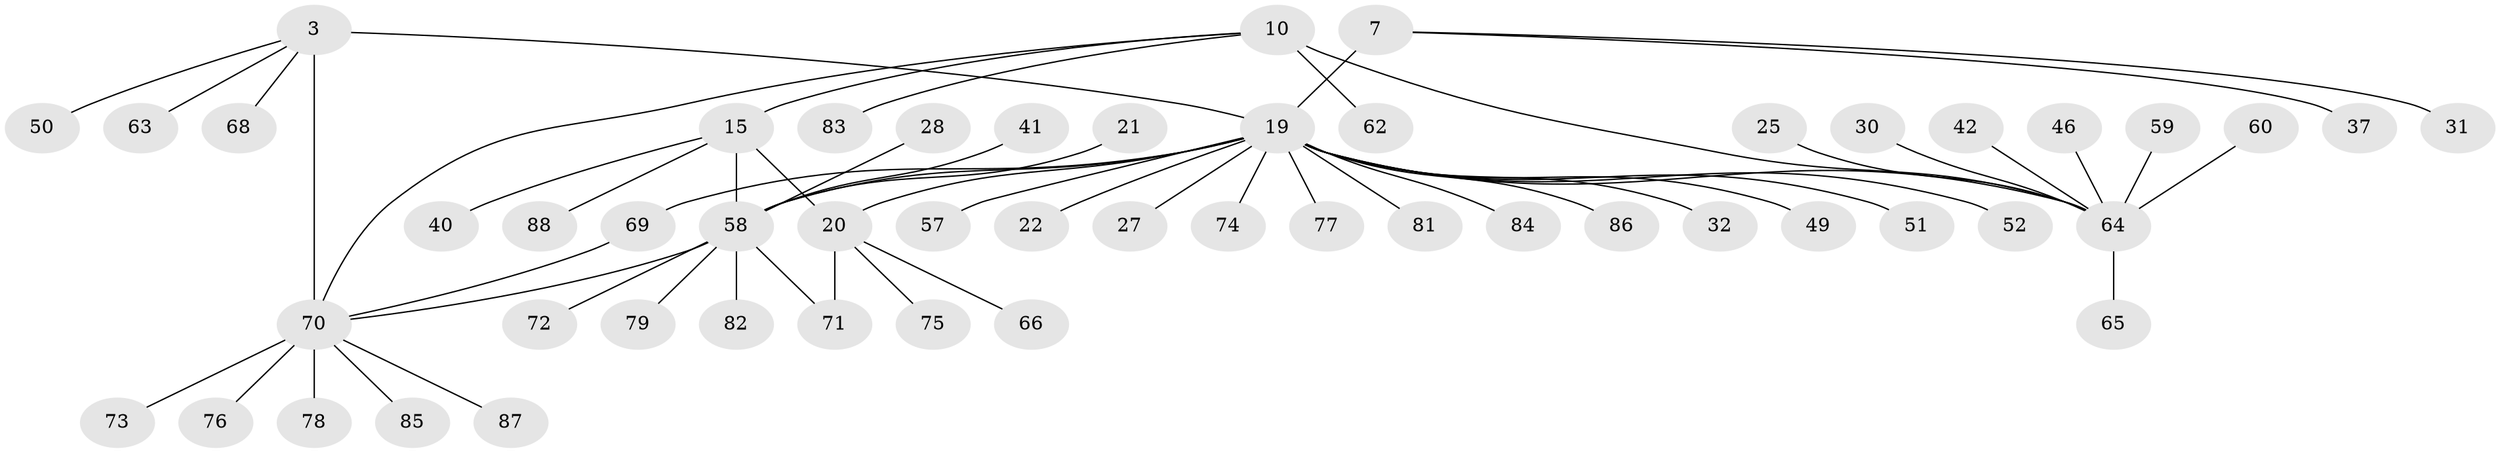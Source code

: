 // original degree distribution, {4: 0.045454545454545456, 9: 0.022727272727272728, 7: 0.03409090909090909, 8: 0.011363636363636364, 5: 0.056818181818181816, 3: 0.03409090909090909, 10: 0.03409090909090909, 6: 0.022727272727272728, 11: 0.011363636363636364, 1: 0.5454545454545454, 2: 0.18181818181818182}
// Generated by graph-tools (version 1.1) at 2025/57/03/04/25 21:57:38]
// undirected, 52 vertices, 57 edges
graph export_dot {
graph [start="1"]
  node [color=gray90,style=filled];
  3 [super="+1"];
  7 [super="+5"];
  10 [super="+9"];
  15 [super="+14"];
  19 [super="+17+8"];
  20 [super="+18"];
  21;
  22;
  25;
  27;
  28;
  30;
  31;
  32;
  37;
  40;
  41;
  42;
  46;
  49;
  50;
  51;
  52;
  57 [super="+45"];
  58 [super="+29+16"];
  59;
  60;
  62;
  63;
  64 [super="+12+53"];
  65;
  66;
  68;
  69 [super="+43+67"];
  70 [super="+35+44"];
  71 [super="+56"];
  72;
  73;
  74;
  75 [super="+36"];
  76;
  77;
  78;
  79 [super="+24"];
  81;
  82;
  83 [super="+39"];
  84 [super="+80"];
  85 [super="+55"];
  86;
  87 [super="+48"];
  88;
  3 -- 50;
  3 -- 63;
  3 -- 68;
  3 -- 19 [weight=2];
  3 -- 70 [weight=4];
  7 -- 37;
  7 -- 31;
  7 -- 19 [weight=4];
  10 -- 15;
  10 -- 62;
  10 -- 83;
  10 -- 64 [weight=4];
  10 -- 70;
  15 -- 88;
  15 -- 40;
  15 -- 20;
  15 -- 58 [weight=4];
  19 -- 20 [weight=4];
  19 -- 49;
  19 -- 64 [weight=4];
  19 -- 69 [weight=3];
  19 -- 74;
  19 -- 86;
  19 -- 52;
  19 -- 22;
  19 -- 27;
  19 -- 58 [weight=2];
  19 -- 57;
  19 -- 32;
  19 -- 77;
  19 -- 81;
  19 -- 51;
  19 -- 84;
  20 -- 66;
  20 -- 75;
  20 -- 71;
  21 -- 58;
  25 -- 64;
  28 -- 58;
  30 -- 64;
  41 -- 58;
  42 -- 64;
  46 -- 64;
  58 -- 71;
  58 -- 72;
  58 -- 79;
  58 -- 82;
  58 -- 70;
  59 -- 64;
  60 -- 64;
  64 -- 65;
  69 -- 70;
  70 -- 73;
  70 -- 76;
  70 -- 78;
  70 -- 85;
  70 -- 87;
}
